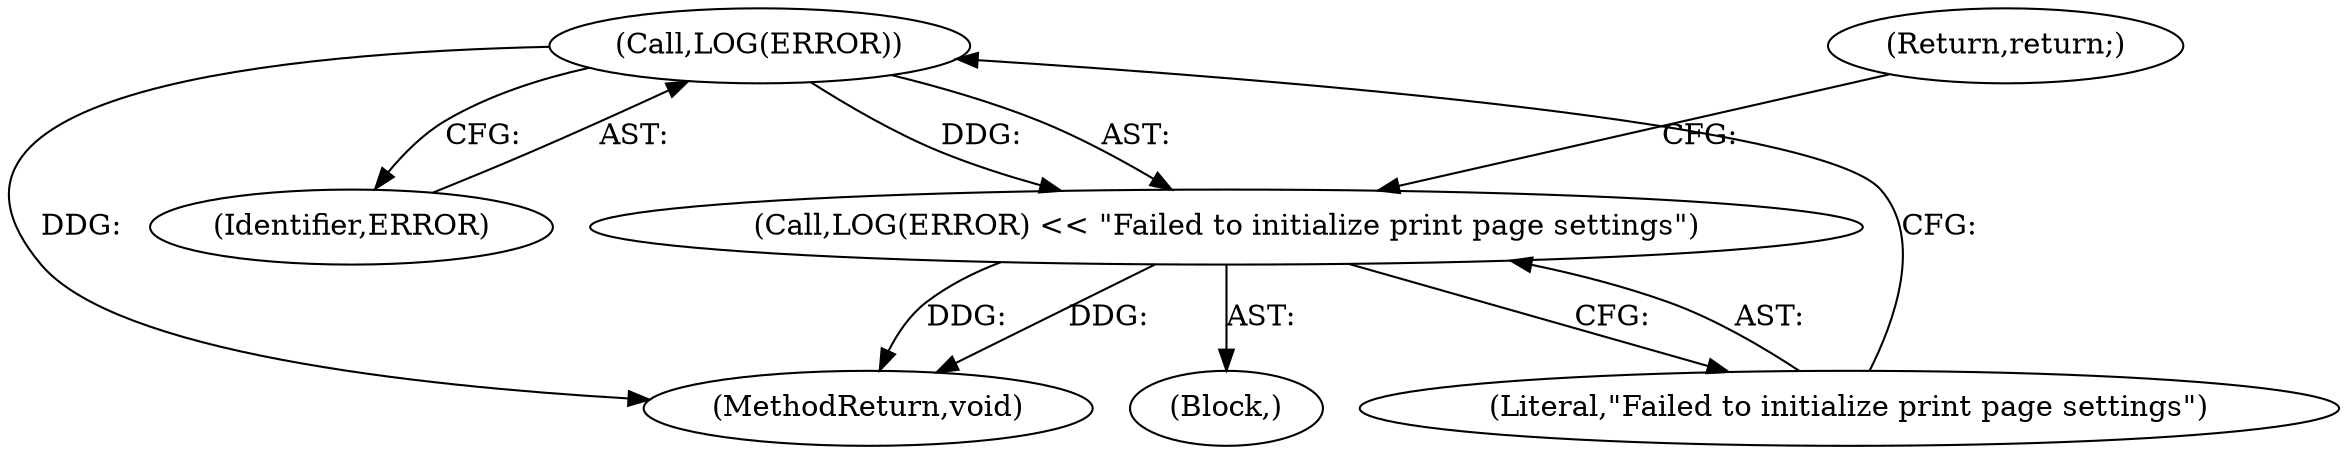 digraph "1_Chrome_c7a90019bf7054145b11d2577b851cf2779d3d79_6@del" {
"1000149" [label="(Call,LOG(ERROR))"];
"1000148" [label="(Call,LOG(ERROR) << \"Failed to initialize print page settings\")"];
"1000149" [label="(Call,LOG(ERROR))"];
"1000148" [label="(Call,LOG(ERROR) << \"Failed to initialize print page settings\")"];
"1000150" [label="(Identifier,ERROR)"];
"1000180" [label="(MethodReturn,void)"];
"1000152" [label="(Return,return;)"];
"1000151" [label="(Literal,\"Failed to initialize print page settings\")"];
"1000147" [label="(Block,)"];
"1000149" -> "1000148"  [label="AST: "];
"1000149" -> "1000150"  [label="CFG: "];
"1000150" -> "1000149"  [label="AST: "];
"1000151" -> "1000149"  [label="CFG: "];
"1000149" -> "1000180"  [label="DDG: "];
"1000149" -> "1000148"  [label="DDG: "];
"1000148" -> "1000147"  [label="AST: "];
"1000148" -> "1000151"  [label="CFG: "];
"1000151" -> "1000148"  [label="AST: "];
"1000152" -> "1000148"  [label="CFG: "];
"1000148" -> "1000180"  [label="DDG: "];
"1000148" -> "1000180"  [label="DDG: "];
}
